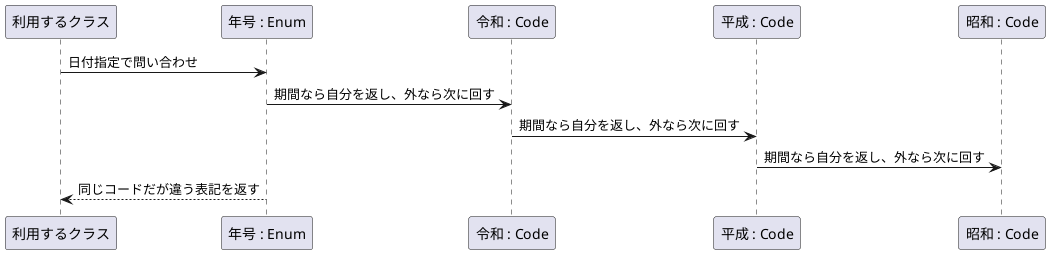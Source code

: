 @startuml

participant "利用するクラス" as others
participant "年号 : Enum" as nengo
participant "令和 : Code" as reiwa
participant "平成 : Code" as heisei
participant "昭和 : Code" as showa

others -> nengo : 日付指定で問い合わせ
nengo -> reiwa : 期間なら自分を返し、外なら次に回す
reiwa -> heisei : 期間なら自分を返し、外なら次に回す
heisei ->showa : 期間なら自分を返し、外なら次に回す
nengo --> others : 同じコードだが違う表記を返す


@enduml
